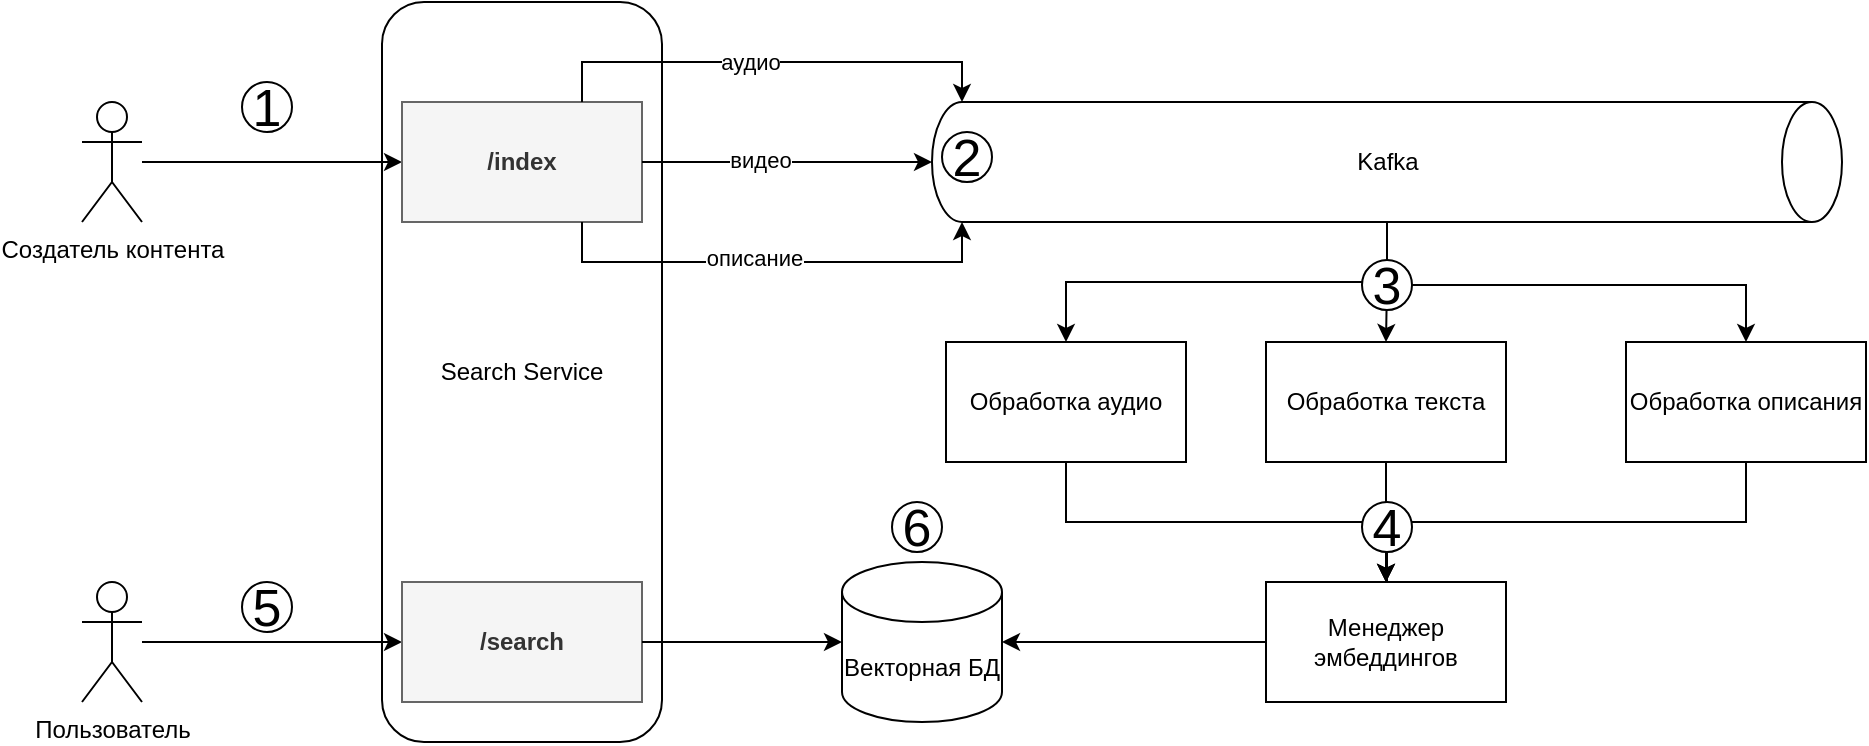 <mxfile version="24.2.5" type="device">
  <diagram name="Page-1" id="fh6ewi8ECffMGoOR9tfA">
    <mxGraphModel dx="1207" dy="772" grid="1" gridSize="10" guides="1" tooltips="1" connect="1" arrows="1" fold="1" page="1" pageScale="1" pageWidth="827" pageHeight="1169" math="0" shadow="0">
      <root>
        <mxCell id="0" />
        <mxCell id="1" parent="0" />
        <mxCell id="O_0Q9qe8CEwM6nE0LGXc-19" value="Search Service" style="rounded=1;whiteSpace=wrap;html=1;" vertex="1" parent="1">
          <mxGeometry x="230" y="160" width="140" height="370" as="geometry" />
        </mxCell>
        <mxCell id="O_0Q9qe8CEwM6nE0LGXc-7" style="edgeStyle=orthogonalEdgeStyle;rounded=0;orthogonalLoop=1;jettySize=auto;html=1;entryX=0;entryY=0.5;entryDx=0;entryDy=0;" edge="1" parent="1" source="O_0Q9qe8CEwM6nE0LGXc-1" target="O_0Q9qe8CEwM6nE0LGXc-5">
          <mxGeometry relative="1" as="geometry" />
        </mxCell>
        <mxCell id="O_0Q9qe8CEwM6nE0LGXc-1" value="Пользователь" style="shape=umlActor;verticalLabelPosition=bottom;verticalAlign=top;html=1;outlineConnect=0;" vertex="1" parent="1">
          <mxGeometry x="80" y="450" width="30" height="60" as="geometry" />
        </mxCell>
        <mxCell id="O_0Q9qe8CEwM6nE0LGXc-4" style="edgeStyle=orthogonalEdgeStyle;rounded=0;orthogonalLoop=1;jettySize=auto;html=1;" edge="1" parent="1" source="O_0Q9qe8CEwM6nE0LGXc-2" target="O_0Q9qe8CEwM6nE0LGXc-3">
          <mxGeometry relative="1" as="geometry" />
        </mxCell>
        <mxCell id="O_0Q9qe8CEwM6nE0LGXc-2" value="Создатель контента" style="shape=umlActor;verticalLabelPosition=bottom;verticalAlign=top;html=1;outlineConnect=0;" vertex="1" parent="1">
          <mxGeometry x="80" y="210" width="30" height="60" as="geometry" />
        </mxCell>
        <mxCell id="O_0Q9qe8CEwM6nE0LGXc-3" value="&lt;b&gt;/index&lt;/b&gt;" style="rounded=0;whiteSpace=wrap;html=1;fillColor=#f5f5f5;fontColor=#333333;strokeColor=#666666;" vertex="1" parent="1">
          <mxGeometry x="240" y="210" width="120" height="60" as="geometry" />
        </mxCell>
        <mxCell id="O_0Q9qe8CEwM6nE0LGXc-5" value="&lt;b&gt;/search&lt;/b&gt;" style="rounded=0;whiteSpace=wrap;html=1;fillColor=#f5f5f5;fontColor=#333333;strokeColor=#666666;" vertex="1" parent="1">
          <mxGeometry x="240" y="450" width="120" height="60" as="geometry" />
        </mxCell>
        <mxCell id="O_0Q9qe8CEwM6nE0LGXc-8" value="Векторная БД" style="shape=cylinder3;whiteSpace=wrap;html=1;boundedLbl=1;backgroundOutline=1;size=15;" vertex="1" parent="1">
          <mxGeometry x="460" y="440" width="80" height="80" as="geometry" />
        </mxCell>
        <mxCell id="O_0Q9qe8CEwM6nE0LGXc-9" style="edgeStyle=orthogonalEdgeStyle;rounded=0;orthogonalLoop=1;jettySize=auto;html=1;entryX=0;entryY=0.5;entryDx=0;entryDy=0;entryPerimeter=0;" edge="1" parent="1" source="O_0Q9qe8CEwM6nE0LGXc-5" target="O_0Q9qe8CEwM6nE0LGXc-8">
          <mxGeometry relative="1" as="geometry" />
        </mxCell>
        <mxCell id="O_0Q9qe8CEwM6nE0LGXc-23" style="edgeStyle=orthogonalEdgeStyle;rounded=0;orthogonalLoop=1;jettySize=auto;html=1;entryX=0.5;entryY=0;entryDx=0;entryDy=0;" edge="1" parent="1" source="O_0Q9qe8CEwM6nE0LGXc-10" target="O_0Q9qe8CEwM6nE0LGXc-18">
          <mxGeometry relative="1" as="geometry" />
        </mxCell>
        <mxCell id="O_0Q9qe8CEwM6nE0LGXc-25" style="edgeStyle=orthogonalEdgeStyle;rounded=0;orthogonalLoop=1;jettySize=auto;html=1;entryX=0.5;entryY=0;entryDx=0;entryDy=0;exitX=1;exitY=0.5;exitDx=0;exitDy=0;exitPerimeter=0;" edge="1" parent="1" source="O_0Q9qe8CEwM6nE0LGXc-33" target="O_0Q9qe8CEwM6nE0LGXc-21">
          <mxGeometry relative="1" as="geometry" />
        </mxCell>
        <mxCell id="O_0Q9qe8CEwM6nE0LGXc-36" style="edgeStyle=orthogonalEdgeStyle;rounded=0;orthogonalLoop=1;jettySize=auto;html=1;entryX=0.5;entryY=0;entryDx=0;entryDy=0;" edge="1" parent="1" source="O_0Q9qe8CEwM6nE0LGXc-10" target="O_0Q9qe8CEwM6nE0LGXc-20">
          <mxGeometry relative="1" as="geometry" />
        </mxCell>
        <mxCell id="O_0Q9qe8CEwM6nE0LGXc-10" value="" style="shape=cylinder3;whiteSpace=wrap;html=1;boundedLbl=1;backgroundOutline=1;size=15;rotation=90;" vertex="1" parent="1">
          <mxGeometry x="702.5" y="12.5" width="60" height="455" as="geometry" />
        </mxCell>
        <mxCell id="O_0Q9qe8CEwM6nE0LGXc-11" style="edgeStyle=orthogonalEdgeStyle;rounded=0;orthogonalLoop=1;jettySize=auto;html=1;entryX=0;entryY=1;entryDx=0;entryDy=-15;entryPerimeter=0;exitX=0.75;exitY=0;exitDx=0;exitDy=0;" edge="1" parent="1" source="O_0Q9qe8CEwM6nE0LGXc-3" target="O_0Q9qe8CEwM6nE0LGXc-10">
          <mxGeometry relative="1" as="geometry">
            <Array as="points">
              <mxPoint x="330" y="190" />
              <mxPoint x="520" y="190" />
            </Array>
          </mxGeometry>
        </mxCell>
        <mxCell id="O_0Q9qe8CEwM6nE0LGXc-15" value="аудио" style="edgeLabel;html=1;align=center;verticalAlign=middle;resizable=0;points=[];" vertex="1" connectable="0" parent="O_0Q9qe8CEwM6nE0LGXc-11">
          <mxGeometry x="-0.096" relative="1" as="geometry">
            <mxPoint as="offset" />
          </mxGeometry>
        </mxCell>
        <mxCell id="O_0Q9qe8CEwM6nE0LGXc-12" style="edgeStyle=orthogonalEdgeStyle;rounded=0;orthogonalLoop=1;jettySize=auto;html=1;entryX=0.5;entryY=1;entryDx=0;entryDy=0;entryPerimeter=0;" edge="1" parent="1" source="O_0Q9qe8CEwM6nE0LGXc-3" target="O_0Q9qe8CEwM6nE0LGXc-10">
          <mxGeometry relative="1" as="geometry" />
        </mxCell>
        <mxCell id="O_0Q9qe8CEwM6nE0LGXc-14" value="видео" style="edgeLabel;html=1;align=center;verticalAlign=middle;resizable=0;points=[];" vertex="1" connectable="0" parent="O_0Q9qe8CEwM6nE0LGXc-12">
          <mxGeometry x="-0.186" y="1" relative="1" as="geometry">
            <mxPoint as="offset" />
          </mxGeometry>
        </mxCell>
        <mxCell id="O_0Q9qe8CEwM6nE0LGXc-13" style="edgeStyle=orthogonalEdgeStyle;rounded=0;orthogonalLoop=1;jettySize=auto;html=1;exitX=0.75;exitY=1;exitDx=0;exitDy=0;entryX=1;entryY=1;entryDx=0;entryDy=-15;entryPerimeter=0;" edge="1" parent="1" source="O_0Q9qe8CEwM6nE0LGXc-3" target="O_0Q9qe8CEwM6nE0LGXc-10">
          <mxGeometry relative="1" as="geometry">
            <Array as="points">
              <mxPoint x="330" y="290" />
              <mxPoint x="520" y="290" />
            </Array>
          </mxGeometry>
        </mxCell>
        <mxCell id="O_0Q9qe8CEwM6nE0LGXc-16" value="описание" style="edgeLabel;html=1;align=center;verticalAlign=middle;resizable=0;points=[];" vertex="1" connectable="0" parent="O_0Q9qe8CEwM6nE0LGXc-13">
          <mxGeometry x="-0.078" y="2" relative="1" as="geometry">
            <mxPoint as="offset" />
          </mxGeometry>
        </mxCell>
        <mxCell id="O_0Q9qe8CEwM6nE0LGXc-17" value="Kafka" style="text;html=1;align=center;verticalAlign=middle;whiteSpace=wrap;rounded=0;" vertex="1" parent="1">
          <mxGeometry x="662.5" y="225" width="140" height="30" as="geometry" />
        </mxCell>
        <mxCell id="O_0Q9qe8CEwM6nE0LGXc-27" style="edgeStyle=orthogonalEdgeStyle;rounded=0;orthogonalLoop=1;jettySize=auto;html=1;entryX=0.5;entryY=0;entryDx=0;entryDy=0;exitX=0.5;exitY=1;exitDx=0;exitDy=0;" edge="1" parent="1" source="O_0Q9qe8CEwM6nE0LGXc-18" target="O_0Q9qe8CEwM6nE0LGXc-26">
          <mxGeometry relative="1" as="geometry" />
        </mxCell>
        <mxCell id="O_0Q9qe8CEwM6nE0LGXc-18" value="Обработка аудио" style="rounded=0;whiteSpace=wrap;html=1;" vertex="1" parent="1">
          <mxGeometry x="512" y="330" width="120" height="60" as="geometry" />
        </mxCell>
        <mxCell id="O_0Q9qe8CEwM6nE0LGXc-28" style="edgeStyle=orthogonalEdgeStyle;rounded=0;orthogonalLoop=1;jettySize=auto;html=1;entryX=0.5;entryY=0;entryDx=0;entryDy=0;" edge="1" parent="1" source="O_0Q9qe8CEwM6nE0LGXc-37" target="O_0Q9qe8CEwM6nE0LGXc-26">
          <mxGeometry relative="1" as="geometry" />
        </mxCell>
        <mxCell id="O_0Q9qe8CEwM6nE0LGXc-40" style="edgeStyle=orthogonalEdgeStyle;rounded=0;orthogonalLoop=1;jettySize=auto;html=1;entryX=0.5;entryY=0;entryDx=0;entryDy=0;" edge="1" parent="1" source="O_0Q9qe8CEwM6nE0LGXc-20" target="O_0Q9qe8CEwM6nE0LGXc-26">
          <mxGeometry relative="1" as="geometry" />
        </mxCell>
        <mxCell id="O_0Q9qe8CEwM6nE0LGXc-20" value="Обработка текста" style="rounded=0;whiteSpace=wrap;html=1;" vertex="1" parent="1">
          <mxGeometry x="672" y="330" width="120" height="60" as="geometry" />
        </mxCell>
        <mxCell id="O_0Q9qe8CEwM6nE0LGXc-29" style="edgeStyle=orthogonalEdgeStyle;rounded=0;orthogonalLoop=1;jettySize=auto;html=1;entryX=0.5;entryY=0;entryDx=0;entryDy=0;exitX=0.5;exitY=1;exitDx=0;exitDy=0;" edge="1" parent="1" source="O_0Q9qe8CEwM6nE0LGXc-21" target="O_0Q9qe8CEwM6nE0LGXc-26">
          <mxGeometry relative="1" as="geometry" />
        </mxCell>
        <mxCell id="O_0Q9qe8CEwM6nE0LGXc-21" value="Обработка описания" style="rounded=0;whiteSpace=wrap;html=1;" vertex="1" parent="1">
          <mxGeometry x="852" y="330" width="120" height="60" as="geometry" />
        </mxCell>
        <mxCell id="O_0Q9qe8CEwM6nE0LGXc-26" value="Менеджер эмбеддингов" style="rounded=0;whiteSpace=wrap;html=1;" vertex="1" parent="1">
          <mxGeometry x="672" y="450" width="120" height="60" as="geometry" />
        </mxCell>
        <mxCell id="O_0Q9qe8CEwM6nE0LGXc-30" style="edgeStyle=orthogonalEdgeStyle;rounded=0;orthogonalLoop=1;jettySize=auto;html=1;entryX=1;entryY=0.5;entryDx=0;entryDy=0;entryPerimeter=0;" edge="1" parent="1" source="O_0Q9qe8CEwM6nE0LGXc-26" target="O_0Q9qe8CEwM6nE0LGXc-8">
          <mxGeometry relative="1" as="geometry" />
        </mxCell>
        <mxCell id="O_0Q9qe8CEwM6nE0LGXc-31" value="&lt;font style=&quot;font-size: 26px;&quot;&gt;1&lt;/font&gt;" style="ellipse;whiteSpace=wrap;html=1;aspect=fixed;" vertex="1" parent="1">
          <mxGeometry x="160" y="200" width="25" height="25" as="geometry" />
        </mxCell>
        <mxCell id="O_0Q9qe8CEwM6nE0LGXc-32" value="&lt;font style=&quot;font-size: 26px;&quot;&gt;2&lt;/font&gt;" style="ellipse;whiteSpace=wrap;html=1;aspect=fixed;" vertex="1" parent="1">
          <mxGeometry x="510" y="225" width="25" height="25" as="geometry" />
        </mxCell>
        <mxCell id="O_0Q9qe8CEwM6nE0LGXc-33" value="&lt;font style=&quot;font-size: 26px;&quot;&gt;3&lt;/font&gt;" style="ellipse;whiteSpace=wrap;html=1;aspect=fixed;" vertex="1" parent="1">
          <mxGeometry x="720" y="289" width="25" height="25" as="geometry" />
        </mxCell>
        <mxCell id="O_0Q9qe8CEwM6nE0LGXc-37" value="&lt;font style=&quot;font-size: 26px;&quot;&gt;4&lt;/font&gt;" style="ellipse;whiteSpace=wrap;html=1;aspect=fixed;" vertex="1" parent="1">
          <mxGeometry x="720" y="410" width="25" height="25" as="geometry" />
        </mxCell>
        <mxCell id="O_0Q9qe8CEwM6nE0LGXc-41" value="&lt;font style=&quot;font-size: 26px;&quot;&gt;5&lt;/font&gt;" style="ellipse;whiteSpace=wrap;html=1;aspect=fixed;" vertex="1" parent="1">
          <mxGeometry x="160" y="450" width="25" height="25" as="geometry" />
        </mxCell>
        <mxCell id="O_0Q9qe8CEwM6nE0LGXc-42" value="&lt;font style=&quot;font-size: 26px;&quot;&gt;6&lt;/font&gt;" style="ellipse;whiteSpace=wrap;html=1;aspect=fixed;" vertex="1" parent="1">
          <mxGeometry x="485" y="410" width="25" height="25" as="geometry" />
        </mxCell>
      </root>
    </mxGraphModel>
  </diagram>
</mxfile>
